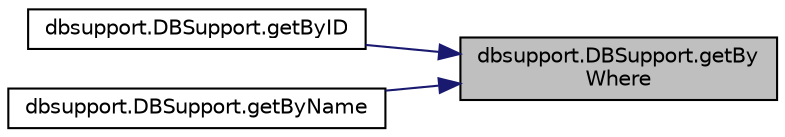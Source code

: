 digraph "dbsupport.DBSupport.getByWhere"
{
 // LATEX_PDF_SIZE
  edge [fontname="Helvetica",fontsize="10",labelfontname="Helvetica",labelfontsize="10"];
  node [fontname="Helvetica",fontsize="10",shape=record];
  rankdir="RL";
  Node1 [label="dbsupport.DBSupport.getBy\lWhere",height=0.2,width=0.4,color="black", fillcolor="grey75", style="filled", fontcolor="black",tooltip=" "];
  Node1 -> Node2 [dir="back",color="midnightblue",fontsize="10",style="solid",fontname="Helvetica"];
  Node2 [label="dbsupport.DBSupport.getByID",height=0.2,width=0.4,color="black", fillcolor="white", style="filled",URL="$classdbsupport_1_1DBSupport.html#aa192123198f34ba4b1e32ab2ea3c8396",tooltip=" "];
  Node1 -> Node3 [dir="back",color="midnightblue",fontsize="10",style="solid",fontname="Helvetica"];
  Node3 [label="dbsupport.DBSupport.getByName",height=0.2,width=0.4,color="black", fillcolor="white", style="filled",URL="$classdbsupport_1_1DBSupport.html#a3901c45b2922502eca4d985df18e1137",tooltip=" "];
}
